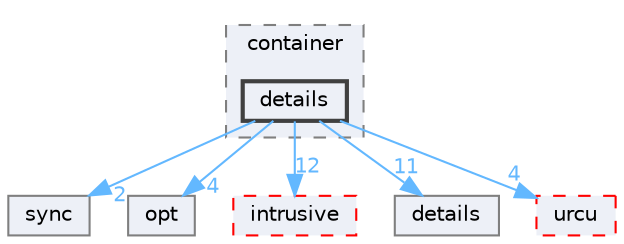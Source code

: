 digraph "external/libcds/cds/container/details"
{
 // LATEX_PDF_SIZE
  bgcolor="transparent";
  edge [fontname=Helvetica,fontsize=10,labelfontname=Helvetica,labelfontsize=10];
  node [fontname=Helvetica,fontsize=10,shape=box,height=0.2,width=0.4];
  compound=true
  subgraph clusterdir_57ce23e11405487183a5c7cfc830e054 {
    graph [ bgcolor="#edf0f7", pencolor="grey50", label="container", fontname=Helvetica,fontsize=10 style="filled,dashed", URL="dir_57ce23e11405487183a5c7cfc830e054.html",tooltip=""]
  dir_ad2004e044f53eba1d18d221adae8d9c [label="details", fillcolor="#edf0f7", color="grey25", style="filled,bold", URL="dir_ad2004e044f53eba1d18d221adae8d9c.html",tooltip=""];
  }
  dir_08091cdbe216ab6f9209b17d94595d83 [label="sync", fillcolor="#edf0f7", color="grey50", style="filled", URL="dir_08091cdbe216ab6f9209b17d94595d83.html",tooltip=""];
  dir_1365edf55655f11852f9fb8eabc5b9b2 [label="opt", fillcolor="#edf0f7", color="grey50", style="filled", URL="dir_1365edf55655f11852f9fb8eabc5b9b2.html",tooltip=""];
  dir_80f3f22e2157ac1e65cc4fe00fdf4c00 [label="intrusive", fillcolor="#edf0f7", color="red", style="filled,dashed", URL="dir_80f3f22e2157ac1e65cc4fe00fdf4c00.html",tooltip=""];
  dir_d6afcdf20b4efce5cf94aac6e0746784 [label="details", fillcolor="#edf0f7", color="grey50", style="filled", URL="dir_d6afcdf20b4efce5cf94aac6e0746784.html",tooltip=""];
  dir_e0b44b930dff7b48bd83e18b3900b99d [label="urcu", fillcolor="#edf0f7", color="red", style="filled,dashed", URL="dir_e0b44b930dff7b48bd83e18b3900b99d.html",tooltip=""];
  dir_ad2004e044f53eba1d18d221adae8d9c->dir_08091cdbe216ab6f9209b17d94595d83 [headlabel="2", labeldistance=1.5 headhref="dir_000194_000814.html" href="dir_000194_000814.html" color="steelblue1" fontcolor="steelblue1"];
  dir_ad2004e044f53eba1d18d221adae8d9c->dir_1365edf55655f11852f9fb8eabc5b9b2 [headlabel="4", labeldistance=1.5 headhref="dir_000194_000524.html" href="dir_000194_000524.html" color="steelblue1" fontcolor="steelblue1"];
  dir_ad2004e044f53eba1d18d221adae8d9c->dir_80f3f22e2157ac1e65cc4fe00fdf4c00 [headlabel="12", labeldistance=1.5 headhref="dir_000194_000413.html" href="dir_000194_000413.html" color="steelblue1" fontcolor="steelblue1"];
  dir_ad2004e044f53eba1d18d221adae8d9c->dir_d6afcdf20b4efce5cf94aac6e0746784 [headlabel="11", labeldistance=1.5 headhref="dir_000194_000195.html" href="dir_000194_000195.html" color="steelblue1" fontcolor="steelblue1"];
  dir_ad2004e044f53eba1d18d221adae8d9c->dir_e0b44b930dff7b48bd83e18b3900b99d [headlabel="4", labeldistance=1.5 headhref="dir_000194_000890.html" href="dir_000194_000890.html" color="steelblue1" fontcolor="steelblue1"];
}
